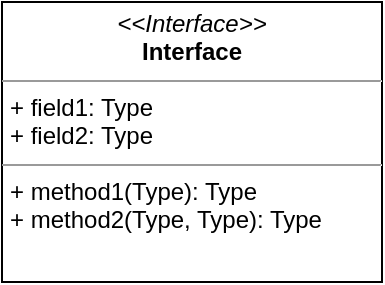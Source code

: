 <mxfile version="20.8.5" type="github"><diagram id="vt2FXHH6qlolSJRjQPyW" name="Páxina-1"><mxGraphModel dx="463" dy="651" grid="1" gridSize="10" guides="1" tooltips="1" connect="1" arrows="1" fold="1" page="1" pageScale="1" pageWidth="827" pageHeight="1169" math="0" shadow="0"><root><mxCell id="0"/><mxCell id="1" parent="0"/><mxCell id="A5TgIrsxr87QDIjjGkRZ-1" value="&lt;p style=&quot;margin:0px;margin-top:4px;text-align:center;&quot;&gt;&lt;i&gt;&amp;lt;&amp;lt;Interface&amp;gt;&amp;gt;&lt;/i&gt;&lt;br/&gt;&lt;b&gt;Interface&lt;/b&gt;&lt;/p&gt;&lt;hr size=&quot;1&quot;/&gt;&lt;p style=&quot;margin:0px;margin-left:4px;&quot;&gt;+ field1: Type&lt;br/&gt;+ field2: Type&lt;/p&gt;&lt;hr size=&quot;1&quot;/&gt;&lt;p style=&quot;margin:0px;margin-left:4px;&quot;&gt;+ method1(Type): Type&lt;br/&gt;+ method2(Type, Type): Type&lt;/p&gt;" style="verticalAlign=top;align=left;overflow=fill;fontSize=12;fontFamily=Helvetica;html=1;" vertex="1" parent="1"><mxGeometry x="160" y="260" width="190" height="140" as="geometry"/></mxCell></root></mxGraphModel></diagram></mxfile>